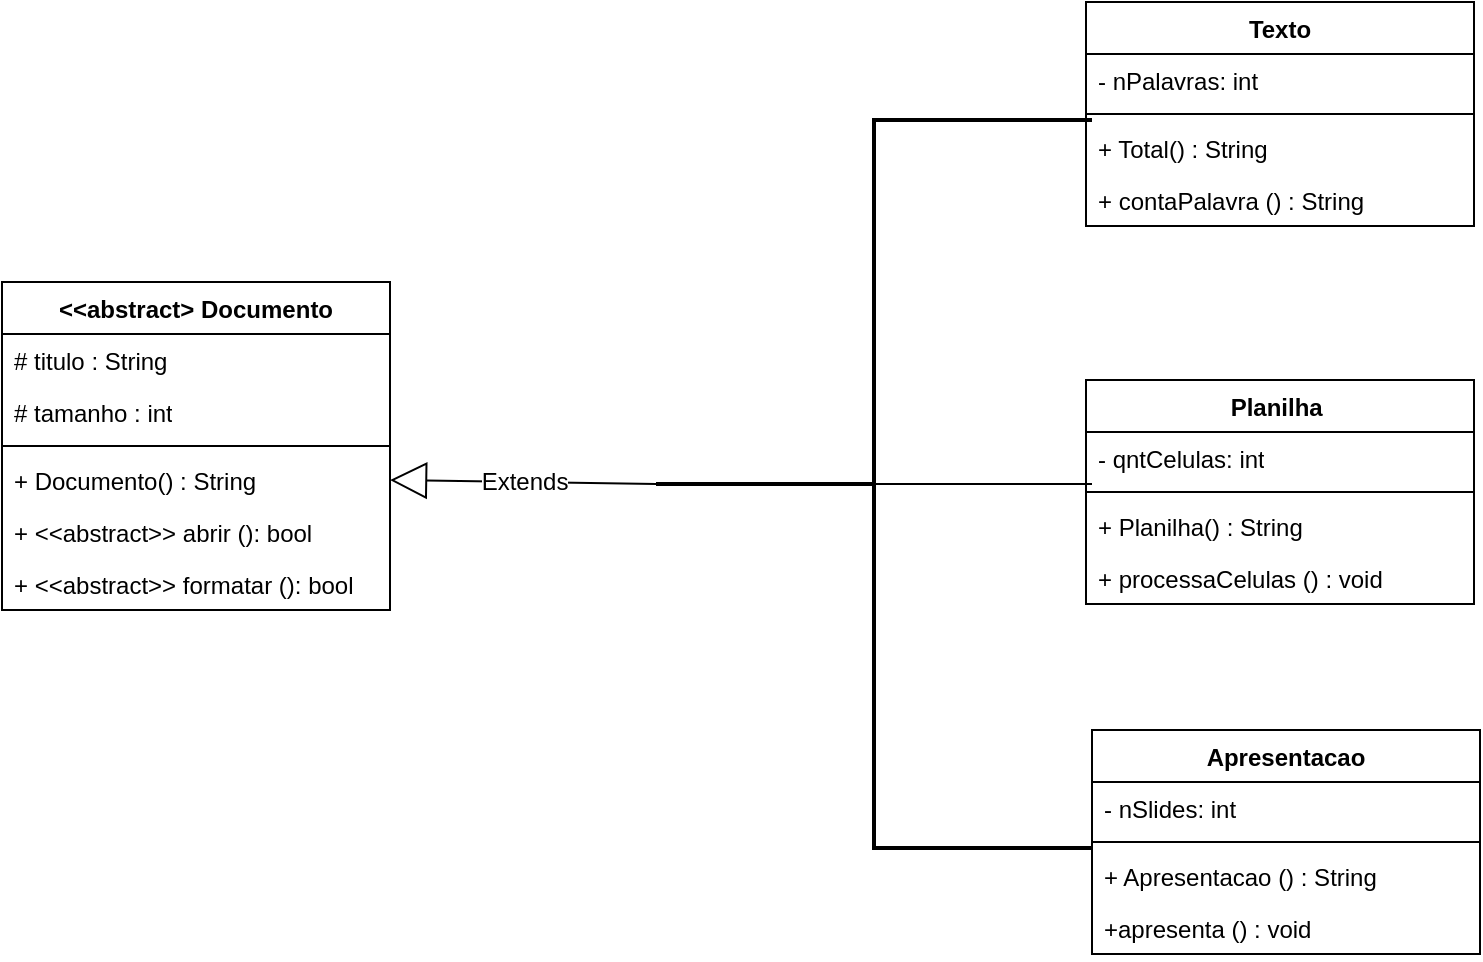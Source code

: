 <mxfile version="26.2.5">
  <diagram name="Página-1" id="GdR597ARHYBLAg40vNo_">
    <mxGraphModel dx="1428" dy="1228" grid="0" gridSize="10" guides="1" tooltips="1" connect="1" arrows="1" fold="1" page="0" pageScale="1" pageWidth="827" pageHeight="1169" math="0" shadow="0">
      <root>
        <mxCell id="0" />
        <mxCell id="1" parent="0" />
        <mxCell id="i90OtfmSH8nduFzOdtHq-1" value="&amp;lt;&amp;lt;abstract&amp;gt; Documento" style="swimlane;fontStyle=1;align=center;verticalAlign=top;childLayout=stackLayout;horizontal=1;startSize=26;horizontalStack=0;resizeParent=1;resizeParentMax=0;resizeLast=0;collapsible=1;marginBottom=0;whiteSpace=wrap;html=1;" vertex="1" parent="1">
          <mxGeometry x="-386" y="317" width="194" height="164" as="geometry" />
        </mxCell>
        <mxCell id="i90OtfmSH8nduFzOdtHq-2" value="# titulo : String" style="text;strokeColor=none;fillColor=none;align=left;verticalAlign=top;spacingLeft=4;spacingRight=4;overflow=hidden;rotatable=0;points=[[0,0.5],[1,0.5]];portConstraint=eastwest;whiteSpace=wrap;html=1;" vertex="1" parent="i90OtfmSH8nduFzOdtHq-1">
          <mxGeometry y="26" width="194" height="26" as="geometry" />
        </mxCell>
        <mxCell id="i90OtfmSH8nduFzOdtHq-5" value="# tamanho : int" style="text;strokeColor=none;fillColor=none;align=left;verticalAlign=top;spacingLeft=4;spacingRight=4;overflow=hidden;rotatable=0;points=[[0,0.5],[1,0.5]];portConstraint=eastwest;whiteSpace=wrap;html=1;" vertex="1" parent="i90OtfmSH8nduFzOdtHq-1">
          <mxGeometry y="52" width="194" height="26" as="geometry" />
        </mxCell>
        <mxCell id="i90OtfmSH8nduFzOdtHq-3" value="" style="line;strokeWidth=1;fillColor=none;align=left;verticalAlign=middle;spacingTop=-1;spacingLeft=3;spacingRight=3;rotatable=0;labelPosition=right;points=[];portConstraint=eastwest;strokeColor=inherit;" vertex="1" parent="i90OtfmSH8nduFzOdtHq-1">
          <mxGeometry y="78" width="194" height="8" as="geometry" />
        </mxCell>
        <mxCell id="i90OtfmSH8nduFzOdtHq-4" value="+ Documento() : String" style="text;strokeColor=none;fillColor=none;align=left;verticalAlign=top;spacingLeft=4;spacingRight=4;overflow=hidden;rotatable=0;points=[[0,0.5],[1,0.5]];portConstraint=eastwest;whiteSpace=wrap;html=1;" vertex="1" parent="i90OtfmSH8nduFzOdtHq-1">
          <mxGeometry y="86" width="194" height="26" as="geometry" />
        </mxCell>
        <mxCell id="i90OtfmSH8nduFzOdtHq-6" value="+ &amp;lt;&amp;lt;abstract&amp;gt;&amp;gt; abrir (): bool" style="text;strokeColor=none;fillColor=none;align=left;verticalAlign=top;spacingLeft=4;spacingRight=4;overflow=hidden;rotatable=0;points=[[0,0.5],[1,0.5]];portConstraint=eastwest;whiteSpace=wrap;html=1;" vertex="1" parent="i90OtfmSH8nduFzOdtHq-1">
          <mxGeometry y="112" width="194" height="26" as="geometry" />
        </mxCell>
        <mxCell id="i90OtfmSH8nduFzOdtHq-13" value="+ &amp;lt;&amp;lt;abstract&amp;gt;&amp;gt; formatar (): bool" style="text;strokeColor=none;fillColor=none;align=left;verticalAlign=top;spacingLeft=4;spacingRight=4;overflow=hidden;rotatable=0;points=[[0,0.5],[1,0.5]];portConstraint=eastwest;whiteSpace=wrap;html=1;" vertex="1" parent="i90OtfmSH8nduFzOdtHq-1">
          <mxGeometry y="138" width="194" height="26" as="geometry" />
        </mxCell>
        <mxCell id="i90OtfmSH8nduFzOdtHq-14" value="Texto" style="swimlane;fontStyle=1;align=center;verticalAlign=top;childLayout=stackLayout;horizontal=1;startSize=26;horizontalStack=0;resizeParent=1;resizeParentMax=0;resizeLast=0;collapsible=1;marginBottom=0;whiteSpace=wrap;html=1;" vertex="1" parent="1">
          <mxGeometry x="156" y="177" width="194" height="112" as="geometry" />
        </mxCell>
        <mxCell id="i90OtfmSH8nduFzOdtHq-15" value="- nPalavras: int&amp;nbsp;" style="text;strokeColor=none;fillColor=none;align=left;verticalAlign=top;spacingLeft=4;spacingRight=4;overflow=hidden;rotatable=0;points=[[0,0.5],[1,0.5]];portConstraint=eastwest;whiteSpace=wrap;html=1;" vertex="1" parent="i90OtfmSH8nduFzOdtHq-14">
          <mxGeometry y="26" width="194" height="26" as="geometry" />
        </mxCell>
        <mxCell id="i90OtfmSH8nduFzOdtHq-17" value="" style="line;strokeWidth=1;fillColor=none;align=left;verticalAlign=middle;spacingTop=-1;spacingLeft=3;spacingRight=3;rotatable=0;labelPosition=right;points=[];portConstraint=eastwest;strokeColor=inherit;" vertex="1" parent="i90OtfmSH8nduFzOdtHq-14">
          <mxGeometry y="52" width="194" height="8" as="geometry" />
        </mxCell>
        <mxCell id="i90OtfmSH8nduFzOdtHq-18" value="+ Total() : String" style="text;strokeColor=none;fillColor=none;align=left;verticalAlign=top;spacingLeft=4;spacingRight=4;overflow=hidden;rotatable=0;points=[[0,0.5],[1,0.5]];portConstraint=eastwest;whiteSpace=wrap;html=1;" vertex="1" parent="i90OtfmSH8nduFzOdtHq-14">
          <mxGeometry y="60" width="194" height="26" as="geometry" />
        </mxCell>
        <mxCell id="i90OtfmSH8nduFzOdtHq-19" value="+ contaPalavra () : String&amp;nbsp;" style="text;strokeColor=none;fillColor=none;align=left;verticalAlign=top;spacingLeft=4;spacingRight=4;overflow=hidden;rotatable=0;points=[[0,0.5],[1,0.5]];portConstraint=eastwest;whiteSpace=wrap;html=1;" vertex="1" parent="i90OtfmSH8nduFzOdtHq-14">
          <mxGeometry y="86" width="194" height="26" as="geometry" />
        </mxCell>
        <mxCell id="i90OtfmSH8nduFzOdtHq-21" value="Planilha&amp;nbsp;" style="swimlane;fontStyle=1;align=center;verticalAlign=top;childLayout=stackLayout;horizontal=1;startSize=26;horizontalStack=0;resizeParent=1;resizeParentMax=0;resizeLast=0;collapsible=1;marginBottom=0;whiteSpace=wrap;html=1;" vertex="1" parent="1">
          <mxGeometry x="156" y="366" width="194" height="112" as="geometry" />
        </mxCell>
        <mxCell id="i90OtfmSH8nduFzOdtHq-22" value="- qntCelulas: int" style="text;strokeColor=none;fillColor=none;align=left;verticalAlign=top;spacingLeft=4;spacingRight=4;overflow=hidden;rotatable=0;points=[[0,0.5],[1,0.5]];portConstraint=eastwest;whiteSpace=wrap;html=1;" vertex="1" parent="i90OtfmSH8nduFzOdtHq-21">
          <mxGeometry y="26" width="194" height="26" as="geometry" />
        </mxCell>
        <mxCell id="i90OtfmSH8nduFzOdtHq-23" value="" style="line;strokeWidth=1;fillColor=none;align=left;verticalAlign=middle;spacingTop=-1;spacingLeft=3;spacingRight=3;rotatable=0;labelPosition=right;points=[];portConstraint=eastwest;strokeColor=inherit;" vertex="1" parent="i90OtfmSH8nduFzOdtHq-21">
          <mxGeometry y="52" width="194" height="8" as="geometry" />
        </mxCell>
        <mxCell id="i90OtfmSH8nduFzOdtHq-24" value="+ Planilha() : String" style="text;strokeColor=none;fillColor=none;align=left;verticalAlign=top;spacingLeft=4;spacingRight=4;overflow=hidden;rotatable=0;points=[[0,0.5],[1,0.5]];portConstraint=eastwest;whiteSpace=wrap;html=1;" vertex="1" parent="i90OtfmSH8nduFzOdtHq-21">
          <mxGeometry y="60" width="194" height="26" as="geometry" />
        </mxCell>
        <mxCell id="i90OtfmSH8nduFzOdtHq-25" value="+ processaCelulas () : void" style="text;strokeColor=none;fillColor=none;align=left;verticalAlign=top;spacingLeft=4;spacingRight=4;overflow=hidden;rotatable=0;points=[[0,0.5],[1,0.5]];portConstraint=eastwest;whiteSpace=wrap;html=1;" vertex="1" parent="i90OtfmSH8nduFzOdtHq-21">
          <mxGeometry y="86" width="194" height="26" as="geometry" />
        </mxCell>
        <mxCell id="i90OtfmSH8nduFzOdtHq-26" value="Apresentacao" style="swimlane;fontStyle=1;align=center;verticalAlign=top;childLayout=stackLayout;horizontal=1;startSize=26;horizontalStack=0;resizeParent=1;resizeParentMax=0;resizeLast=0;collapsible=1;marginBottom=0;whiteSpace=wrap;html=1;" vertex="1" parent="1">
          <mxGeometry x="159" y="541" width="194" height="112" as="geometry" />
        </mxCell>
        <mxCell id="i90OtfmSH8nduFzOdtHq-27" value="- nSlides: int" style="text;strokeColor=none;fillColor=none;align=left;verticalAlign=top;spacingLeft=4;spacingRight=4;overflow=hidden;rotatable=0;points=[[0,0.5],[1,0.5]];portConstraint=eastwest;whiteSpace=wrap;html=1;" vertex="1" parent="i90OtfmSH8nduFzOdtHq-26">
          <mxGeometry y="26" width="194" height="26" as="geometry" />
        </mxCell>
        <mxCell id="i90OtfmSH8nduFzOdtHq-28" value="" style="line;strokeWidth=1;fillColor=none;align=left;verticalAlign=middle;spacingTop=-1;spacingLeft=3;spacingRight=3;rotatable=0;labelPosition=right;points=[];portConstraint=eastwest;strokeColor=inherit;" vertex="1" parent="i90OtfmSH8nduFzOdtHq-26">
          <mxGeometry y="52" width="194" height="8" as="geometry" />
        </mxCell>
        <mxCell id="i90OtfmSH8nduFzOdtHq-29" value="+ Apresentacao () : String" style="text;strokeColor=none;fillColor=none;align=left;verticalAlign=top;spacingLeft=4;spacingRight=4;overflow=hidden;rotatable=0;points=[[0,0.5],[1,0.5]];portConstraint=eastwest;whiteSpace=wrap;html=1;" vertex="1" parent="i90OtfmSH8nduFzOdtHq-26">
          <mxGeometry y="60" width="194" height="26" as="geometry" />
        </mxCell>
        <mxCell id="i90OtfmSH8nduFzOdtHq-30" value="+apresenta () : void" style="text;strokeColor=none;fillColor=none;align=left;verticalAlign=top;spacingLeft=4;spacingRight=4;overflow=hidden;rotatable=0;points=[[0,0.5],[1,0.5]];portConstraint=eastwest;whiteSpace=wrap;html=1;" vertex="1" parent="i90OtfmSH8nduFzOdtHq-26">
          <mxGeometry y="86" width="194" height="26" as="geometry" />
        </mxCell>
        <mxCell id="i90OtfmSH8nduFzOdtHq-32" value="" style="strokeWidth=2;html=1;shape=mxgraph.flowchart.annotation_2;align=left;labelPosition=right;pointerEvents=1;" vertex="1" parent="1">
          <mxGeometry x="-59" y="236" width="218" height="364" as="geometry" />
        </mxCell>
        <mxCell id="i90OtfmSH8nduFzOdtHq-34" value="Extends" style="endArrow=block;endSize=16;endFill=0;html=1;rounded=0;fontSize=12;curved=1;exitX=0;exitY=0.5;exitDx=0;exitDy=0;exitPerimeter=0;entryX=1;entryY=0.5;entryDx=0;entryDy=0;" edge="1" parent="1" source="i90OtfmSH8nduFzOdtHq-32" target="i90OtfmSH8nduFzOdtHq-4">
          <mxGeometry width="160" relative="1" as="geometry">
            <mxPoint x="61" y="207" as="sourcePoint" />
            <mxPoint x="221" y="207" as="targetPoint" />
          </mxGeometry>
        </mxCell>
        <mxCell id="i90OtfmSH8nduFzOdtHq-36" value="" style="endArrow=none;html=1;rounded=0;fontSize=12;startSize=8;endSize=8;curved=1;entryX=1;entryY=0.5;entryDx=0;entryDy=0;entryPerimeter=0;exitX=0.491;exitY=0.5;exitDx=0;exitDy=0;exitPerimeter=0;" edge="1" parent="1" source="i90OtfmSH8nduFzOdtHq-32" target="i90OtfmSH8nduFzOdtHq-32">
          <mxGeometry width="50" height="50" relative="1" as="geometry">
            <mxPoint x="116" y="232" as="sourcePoint" />
            <mxPoint x="166" y="182" as="targetPoint" />
          </mxGeometry>
        </mxCell>
      </root>
    </mxGraphModel>
  </diagram>
</mxfile>
